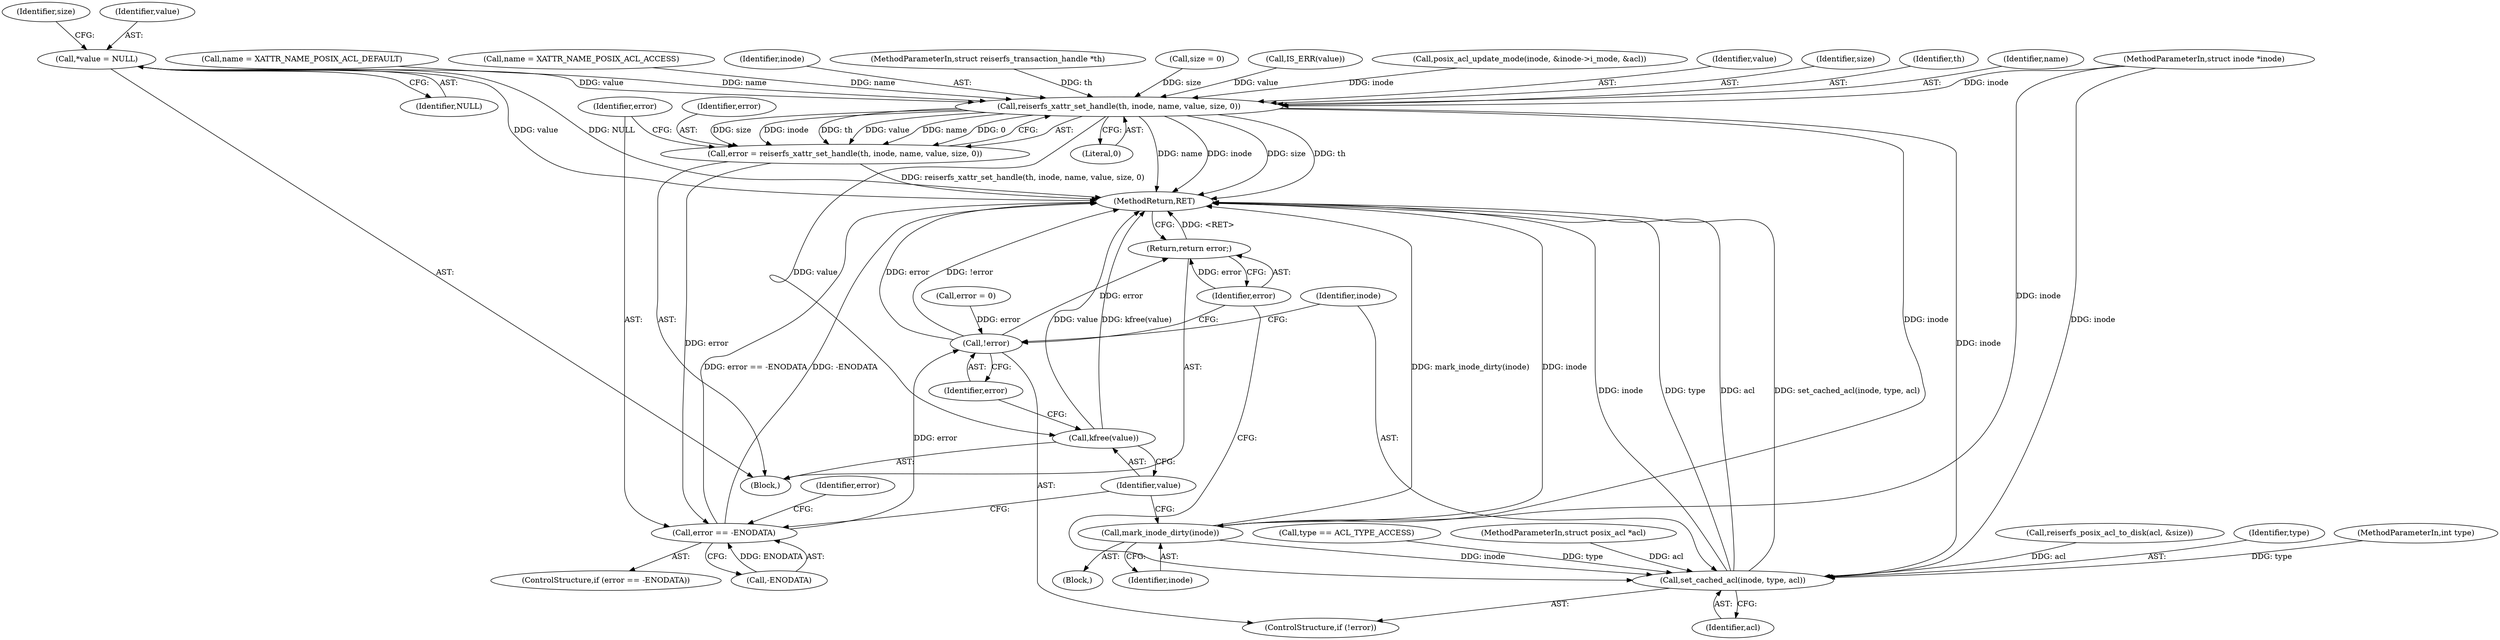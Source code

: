digraph "0_linux_073931017b49d9458aa351605b43a7e34598caef_11@pointer" {
"1000109" [label="(Call,*value = NULL)"];
"1000182" [label="(Call,reiserfs_xattr_set_handle(th, inode, name, value, size, 0))"];
"1000180" [label="(Call,error = reiserfs_xattr_set_handle(th, inode, name, value, size, 0))"];
"1000190" [label="(Call,error == -ENODATA)"];
"1000213" [label="(Call,!error)"];
"1000219" [label="(Return,return error;)"];
"1000208" [label="(Call,mark_inode_dirty(inode))"];
"1000215" [label="(Call,set_cached_acl(inode, type, acl))"];
"1000210" [label="(Call,kfree(value))"];
"1000189" [label="(ControlStructure,if (error == -ENODATA))"];
"1000184" [label="(Identifier,inode)"];
"1000109" [label="(Call,*value = NULL)"];
"1000111" [label="(Identifier,NULL)"];
"1000102" [label="(MethodParameterIn,struct reiserfs_transaction_handle *th)"];
"1000220" [label="(Identifier,error)"];
"1000219" [label="(Return,return error;)"];
"1000106" [label="(Block,)"];
"1000182" [label="(Call,reiserfs_xattr_set_handle(th, inode, name, value, size, 0))"];
"1000199" [label="(Call,type == ACL_TYPE_ACCESS)"];
"1000221" [label="(MethodReturn,RET)"];
"1000114" [label="(Identifier,size)"];
"1000110" [label="(Identifier,value)"];
"1000180" [label="(Call,error = reiserfs_xattr_set_handle(th, inode, name, value, size, 0))"];
"1000196" [label="(Identifier,error)"];
"1000212" [label="(ControlStructure,if (!error))"];
"1000213" [label="(Call,!error)"];
"1000113" [label="(Call,size = 0)"];
"1000173" [label="(Call,IS_ERR(value))"];
"1000129" [label="(Call,posix_acl_update_mode(inode, &inode->i_mode, &acl))"];
"1000191" [label="(Identifier,error)"];
"1000190" [label="(Call,error == -ENODATA)"];
"1000186" [label="(Identifier,value)"];
"1000208" [label="(Call,mark_inode_dirty(inode))"];
"1000168" [label="(Call,reiserfs_posix_acl_to_disk(acl, &size))"];
"1000187" [label="(Identifier,size)"];
"1000211" [label="(Identifier,value)"];
"1000216" [label="(Identifier,inode)"];
"1000192" [label="(Call,-ENODATA)"];
"1000183" [label="(Identifier,th)"];
"1000195" [label="(Call,error = 0)"];
"1000210" [label="(Call,kfree(value))"];
"1000217" [label="(Identifier,type)"];
"1000218" [label="(Identifier,acl)"];
"1000185" [label="(Identifier,name)"];
"1000214" [label="(Identifier,error)"];
"1000181" [label="(Identifier,error)"];
"1000209" [label="(Identifier,inode)"];
"1000202" [label="(Block,)"];
"1000103" [label="(MethodParameterIn,struct inode *inode)"];
"1000143" [label="(Call,name = XATTR_NAME_POSIX_ACL_DEFAULT)"];
"1000104" [label="(MethodParameterIn,int type)"];
"1000215" [label="(Call,set_cached_acl(inode, type, acl))"];
"1000105" [label="(MethodParameterIn,struct posix_acl *acl)"];
"1000121" [label="(Call,name = XATTR_NAME_POSIX_ACL_ACCESS)"];
"1000188" [label="(Literal,0)"];
"1000109" -> "1000106"  [label="AST: "];
"1000109" -> "1000111"  [label="CFG: "];
"1000110" -> "1000109"  [label="AST: "];
"1000111" -> "1000109"  [label="AST: "];
"1000114" -> "1000109"  [label="CFG: "];
"1000109" -> "1000221"  [label="DDG: value"];
"1000109" -> "1000221"  [label="DDG: NULL"];
"1000109" -> "1000182"  [label="DDG: value"];
"1000182" -> "1000180"  [label="AST: "];
"1000182" -> "1000188"  [label="CFG: "];
"1000183" -> "1000182"  [label="AST: "];
"1000184" -> "1000182"  [label="AST: "];
"1000185" -> "1000182"  [label="AST: "];
"1000186" -> "1000182"  [label="AST: "];
"1000187" -> "1000182"  [label="AST: "];
"1000188" -> "1000182"  [label="AST: "];
"1000180" -> "1000182"  [label="CFG: "];
"1000182" -> "1000221"  [label="DDG: size"];
"1000182" -> "1000221"  [label="DDG: name"];
"1000182" -> "1000221"  [label="DDG: inode"];
"1000182" -> "1000221"  [label="DDG: th"];
"1000182" -> "1000180"  [label="DDG: size"];
"1000182" -> "1000180"  [label="DDG: inode"];
"1000182" -> "1000180"  [label="DDG: th"];
"1000182" -> "1000180"  [label="DDG: value"];
"1000182" -> "1000180"  [label="DDG: name"];
"1000182" -> "1000180"  [label="DDG: 0"];
"1000102" -> "1000182"  [label="DDG: th"];
"1000129" -> "1000182"  [label="DDG: inode"];
"1000103" -> "1000182"  [label="DDG: inode"];
"1000143" -> "1000182"  [label="DDG: name"];
"1000121" -> "1000182"  [label="DDG: name"];
"1000173" -> "1000182"  [label="DDG: value"];
"1000113" -> "1000182"  [label="DDG: size"];
"1000182" -> "1000208"  [label="DDG: inode"];
"1000182" -> "1000210"  [label="DDG: value"];
"1000182" -> "1000215"  [label="DDG: inode"];
"1000180" -> "1000106"  [label="AST: "];
"1000181" -> "1000180"  [label="AST: "];
"1000191" -> "1000180"  [label="CFG: "];
"1000180" -> "1000221"  [label="DDG: reiserfs_xattr_set_handle(th, inode, name, value, size, 0)"];
"1000180" -> "1000190"  [label="DDG: error"];
"1000190" -> "1000189"  [label="AST: "];
"1000190" -> "1000192"  [label="CFG: "];
"1000191" -> "1000190"  [label="AST: "];
"1000192" -> "1000190"  [label="AST: "];
"1000196" -> "1000190"  [label="CFG: "];
"1000211" -> "1000190"  [label="CFG: "];
"1000190" -> "1000221"  [label="DDG: error == -ENODATA"];
"1000190" -> "1000221"  [label="DDG: -ENODATA"];
"1000192" -> "1000190"  [label="DDG: ENODATA"];
"1000190" -> "1000213"  [label="DDG: error"];
"1000213" -> "1000212"  [label="AST: "];
"1000213" -> "1000214"  [label="CFG: "];
"1000214" -> "1000213"  [label="AST: "];
"1000216" -> "1000213"  [label="CFG: "];
"1000220" -> "1000213"  [label="CFG: "];
"1000213" -> "1000221"  [label="DDG: error"];
"1000213" -> "1000221"  [label="DDG: !error"];
"1000195" -> "1000213"  [label="DDG: error"];
"1000213" -> "1000219"  [label="DDG: error"];
"1000219" -> "1000106"  [label="AST: "];
"1000219" -> "1000220"  [label="CFG: "];
"1000220" -> "1000219"  [label="AST: "];
"1000221" -> "1000219"  [label="CFG: "];
"1000219" -> "1000221"  [label="DDG: <RET>"];
"1000220" -> "1000219"  [label="DDG: error"];
"1000208" -> "1000202"  [label="AST: "];
"1000208" -> "1000209"  [label="CFG: "];
"1000209" -> "1000208"  [label="AST: "];
"1000211" -> "1000208"  [label="CFG: "];
"1000208" -> "1000221"  [label="DDG: inode"];
"1000208" -> "1000221"  [label="DDG: mark_inode_dirty(inode)"];
"1000103" -> "1000208"  [label="DDG: inode"];
"1000208" -> "1000215"  [label="DDG: inode"];
"1000215" -> "1000212"  [label="AST: "];
"1000215" -> "1000218"  [label="CFG: "];
"1000216" -> "1000215"  [label="AST: "];
"1000217" -> "1000215"  [label="AST: "];
"1000218" -> "1000215"  [label="AST: "];
"1000220" -> "1000215"  [label="CFG: "];
"1000215" -> "1000221"  [label="DDG: inode"];
"1000215" -> "1000221"  [label="DDG: type"];
"1000215" -> "1000221"  [label="DDG: acl"];
"1000215" -> "1000221"  [label="DDG: set_cached_acl(inode, type, acl)"];
"1000103" -> "1000215"  [label="DDG: inode"];
"1000199" -> "1000215"  [label="DDG: type"];
"1000104" -> "1000215"  [label="DDG: type"];
"1000168" -> "1000215"  [label="DDG: acl"];
"1000105" -> "1000215"  [label="DDG: acl"];
"1000210" -> "1000106"  [label="AST: "];
"1000210" -> "1000211"  [label="CFG: "];
"1000211" -> "1000210"  [label="AST: "];
"1000214" -> "1000210"  [label="CFG: "];
"1000210" -> "1000221"  [label="DDG: kfree(value)"];
"1000210" -> "1000221"  [label="DDG: value"];
}
